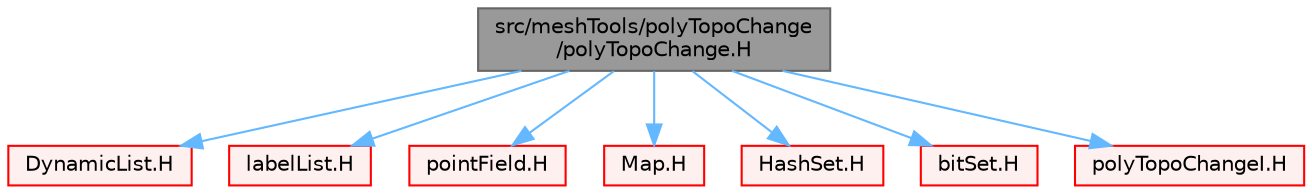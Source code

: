 digraph "src/meshTools/polyTopoChange/polyTopoChange.H"
{
 // LATEX_PDF_SIZE
  bgcolor="transparent";
  edge [fontname=Helvetica,fontsize=10,labelfontname=Helvetica,labelfontsize=10];
  node [fontname=Helvetica,fontsize=10,shape=box,height=0.2,width=0.4];
  Node1 [id="Node000001",label="src/meshTools/polyTopoChange\l/polyTopoChange.H",height=0.2,width=0.4,color="gray40", fillcolor="grey60", style="filled", fontcolor="black",tooltip=" "];
  Node1 -> Node2 [id="edge1_Node000001_Node000002",color="steelblue1",style="solid",tooltip=" "];
  Node2 [id="Node000002",label="DynamicList.H",height=0.2,width=0.4,color="red", fillcolor="#FFF0F0", style="filled",URL="$DynamicList_8H.html",tooltip=" "];
  Node1 -> Node96 [id="edge2_Node000001_Node000096",color="steelblue1",style="solid",tooltip=" "];
  Node96 [id="Node000096",label="labelList.H",height=0.2,width=0.4,color="red", fillcolor="#FFF0F0", style="filled",URL="$labelList_8H.html",tooltip=" "];
  Node1 -> Node103 [id="edge3_Node000001_Node000103",color="steelblue1",style="solid",tooltip=" "];
  Node103 [id="Node000103",label="pointField.H",height=0.2,width=0.4,color="red", fillcolor="#FFF0F0", style="filled",URL="$pointField_8H.html",tooltip=" "];
  Node1 -> Node154 [id="edge4_Node000001_Node000154",color="steelblue1",style="solid",tooltip=" "];
  Node154 [id="Node000154",label="Map.H",height=0.2,width=0.4,color="red", fillcolor="#FFF0F0", style="filled",URL="$Map_8H.html",tooltip=" "];
  Node1 -> Node153 [id="edge5_Node000001_Node000153",color="steelblue1",style="solid",tooltip=" "];
  Node153 [id="Node000153",label="HashSet.H",height=0.2,width=0.4,color="red", fillcolor="#FFF0F0", style="filled",URL="$HashSet_8H.html",tooltip=" "];
  Node1 -> Node155 [id="edge6_Node000001_Node000155",color="steelblue1",style="solid",tooltip=" "];
  Node155 [id="Node000155",label="bitSet.H",height=0.2,width=0.4,color="red", fillcolor="#FFF0F0", style="filled",URL="$bitSet_8H.html",tooltip=" "];
  Node1 -> Node193 [id="edge7_Node000001_Node000193",color="steelblue1",style="solid",tooltip=" "];
  Node193 [id="Node000193",label="polyTopoChangeI.H",height=0.2,width=0.4,color="red", fillcolor="#FFF0F0", style="filled",URL="$polyTopoChangeI_8H.html",tooltip=" "];
}
